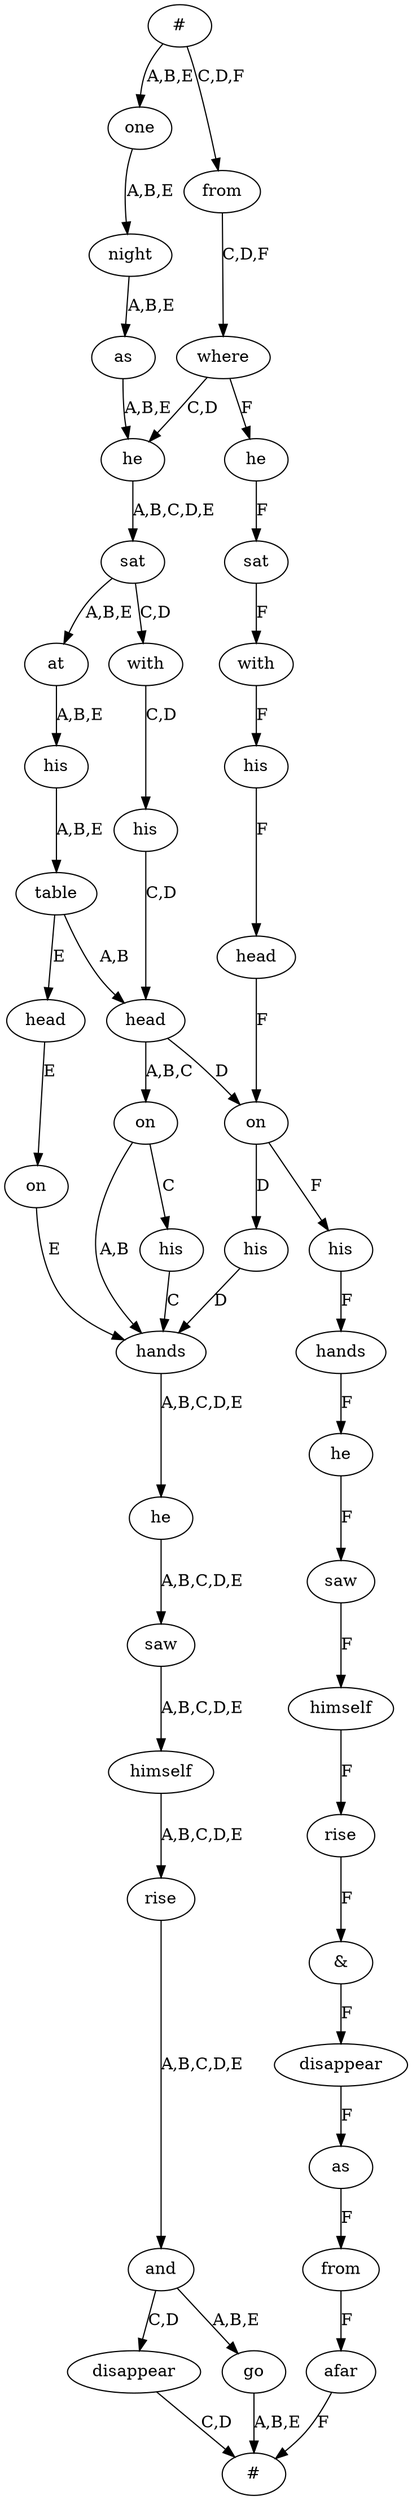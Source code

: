 digraph G {
  1 [label = "#"];
  2 [label = "#"];
  3 [label = "one"];
  4 [label = "night"];
  5 [label = "as"];
  6 [label = "he"];
  7 [label = "sat"];
  8 [label = "at"];
  9 [label = "his"];
  10 [label = "table"];
  11 [label = "head"];
  12 [label = "on"];
  13 [label = "hands"];
  14 [label = "he"];
  15 [label = "saw"];
  16 [label = "himself"];
  17 [label = "rise"];
  18 [label = "and"];
  19 [label = "go"];
  20 [label = "from"];
  21 [label = "where"];
  22 [label = "with"];
  23 [label = "his"];
  24 [label = "his"];
  25 [label = "disappear"];
  26 [label = "on"];
  27 [label = "his"];
  28 [label = "head"];
  29 [label = "on"];
  30 [label = "he"];
  31 [label = "sat"];
  32 [label = "with"];
  33 [label = "his"];
  34 [label = "head"];
  35 [label = "his"];
  36 [label = "hands"];
  37 [label = "he"];
  38 [label = "saw"];
  39 [label = "himself"];
  40 [label = "rise"];
  41 [label = "&"];
  42 [label = "disappear"];
  43 [label = "as"];
  44 [label = "from"];
  45 [label = "afar"];
  1 -> 3 [label = "A,B,E"];
  3 -> 4 [label = "A,B,E"];
  4 -> 5 [label = "A,B,E"];
  5 -> 6 [label = "A,B,E"];
  6 -> 7 [label = "A,B,C,D,E"];
  7 -> 8 [label = "A,B,E"];
  8 -> 9 [label = "A,B,E"];
  9 -> 10 [label = "A,B,E"];
  10 -> 11 [label = "A,B"];
  11 -> 12 [label = "A,B,C"];
  12 -> 13 [label = "A,B"];
  13 -> 14 [label = "A,B,C,D,E"];
  14 -> 15 [label = "A,B,C,D,E"];
  15 -> 16 [label = "A,B,C,D,E"];
  16 -> 17 [label = "A,B,C,D,E"];
  17 -> 18 [label = "A,B,C,D,E"];
  18 -> 19 [label = "A,B,E"];
  19 -> 2 [label = "A,B,E"];
  1 -> 20 [label = "C,D,F"];
  20 -> 21 [label = "C,D,F"];
  21 -> 6 [label = "C,D"];
  7 -> 22 [label = "C,D"];
  22 -> 23 [label = "C,D"];
  23 -> 11 [label = "C,D"];
  12 -> 24 [label = "C"];
  24 -> 13 [label = "C"];
  18 -> 25 [label = "C,D"];
  25 -> 2 [label = "C,D"];
  11 -> 26 [label = "D"];
  26 -> 27 [label = "D"];
  27 -> 13 [label = "D"];
  10 -> 28 [label = "E"];
  28 -> 29 [label = "E"];
  29 -> 13 [label = "E"];
  21 -> 30 [label = "F"];
  30 -> 31 [label = "F"];
  31 -> 32 [label = "F"];
  32 -> 33 [label = "F"];
  33 -> 34 [label = "F"];
  34 -> 26 [label = "F"];
  26 -> 35 [label = "F"];
  35 -> 36 [label = "F"];
  36 -> 37 [label = "F"];
  37 -> 38 [label = "F"];
  38 -> 39 [label = "F"];
  39 -> 40 [label = "F"];
  40 -> 41 [label = "F"];
  41 -> 42 [label = "F"];
  42 -> 43 [label = "F"];
  43 -> 44 [label = "F"];
  44 -> 45 [label = "F"];
  45 -> 2 [label = "F"];
}
